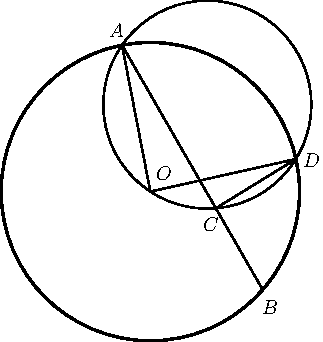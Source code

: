 import graph; size(6cm); real lsf=0.5; pen dps=linewidth(0.7)+fontsize(10); defaultpen(dps); pen ds=black; real xmin=-6.013715381254743,xmax=4.947026779591287,ymin=-4.7041203389355495,ymax=4.967122744163888; 
pair O=(0.,0.), A=(-0.38015571033227674,1.9635380403500622), B=(1.5062430828219018,-1.3157628112434148), D=(1.9516530120590725,0.4370932629551157), C=(0.8776459176037686,-0.22301443444746366); 
draw(circle(O,2.),linewidth(1.2)); draw(A--B,linewidth(0.8)); draw(circle((0.763545286157501,1.1663976218264427),1.3940892425579223),linewidth(0.8)); draw(C--D,linewidth(0.8)); draw(A--O,linewidth(0.8)); draw(O--D,linewidth(0.8)); 
dot(O,linewidth(1.pt)+ds); label("$O$",(0.04693028415423829,0.12229049491597956),NE*lsf); dot(A,linewidth(1.pt)+ds); label("$A$",(-0.5793978393226776,2.038117696139487),NE*lsf); dot(B,linewidth(1.pt)+ds); label("$B$",(1.465379269675489,-1.6645867985328688),NE*lsf); dot(D,linewidth(1.pt)+ds); label("$D$",(2.0180217315668854,0.30650464887977835),NE*lsf); dot(C,linewidth(1.pt)+ds); label("$C$",(0.6732584076311542,-0.559301874750076),NE*lsf); 
clip((xmin,ymin)--(xmin,ymax)--(xmax,ymax)--(xmax,ymin)--cycle); 